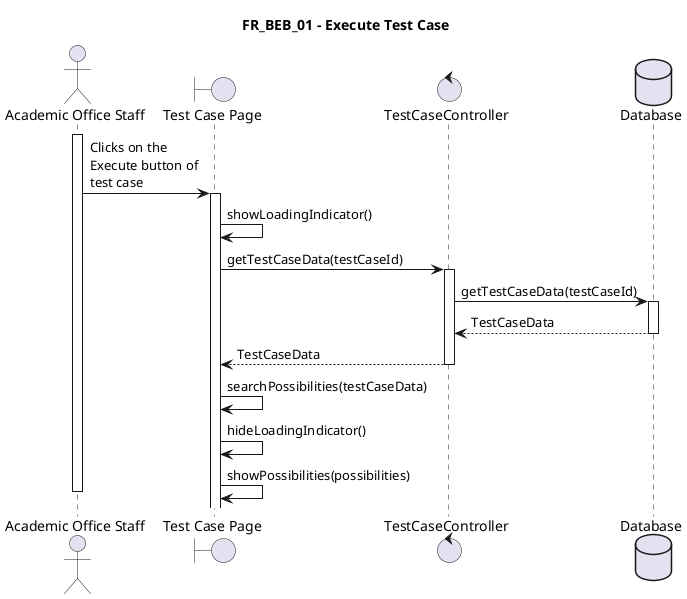 @startuml FR_BEB_01
title FR_BEB_01 - Execute Test Case
skinparam maxMessageSize 125

actor "Academic Office Staff" as eu
boundary "Test Case Page" as fe
control "TestCaseController" as ct
database "Database" as db

activate eu

eu -> fe ++ : Clicks on the Execute button of test case
fe -> fe : showLoadingIndicator()

fe -> ct ++ : getTestCaseData(testCaseId)
ct -> db ++ : getTestCaseData(testCaseId)
db --> ct -- : TestCaseData
ct --> fe -- : TestCaseData

fe -> fe : searchPossibilities(testCaseData)
fe -> fe : hideLoadingIndicator()
fe -> fe : showPossibilities(possibilities)

deactivate eu

@enduml
